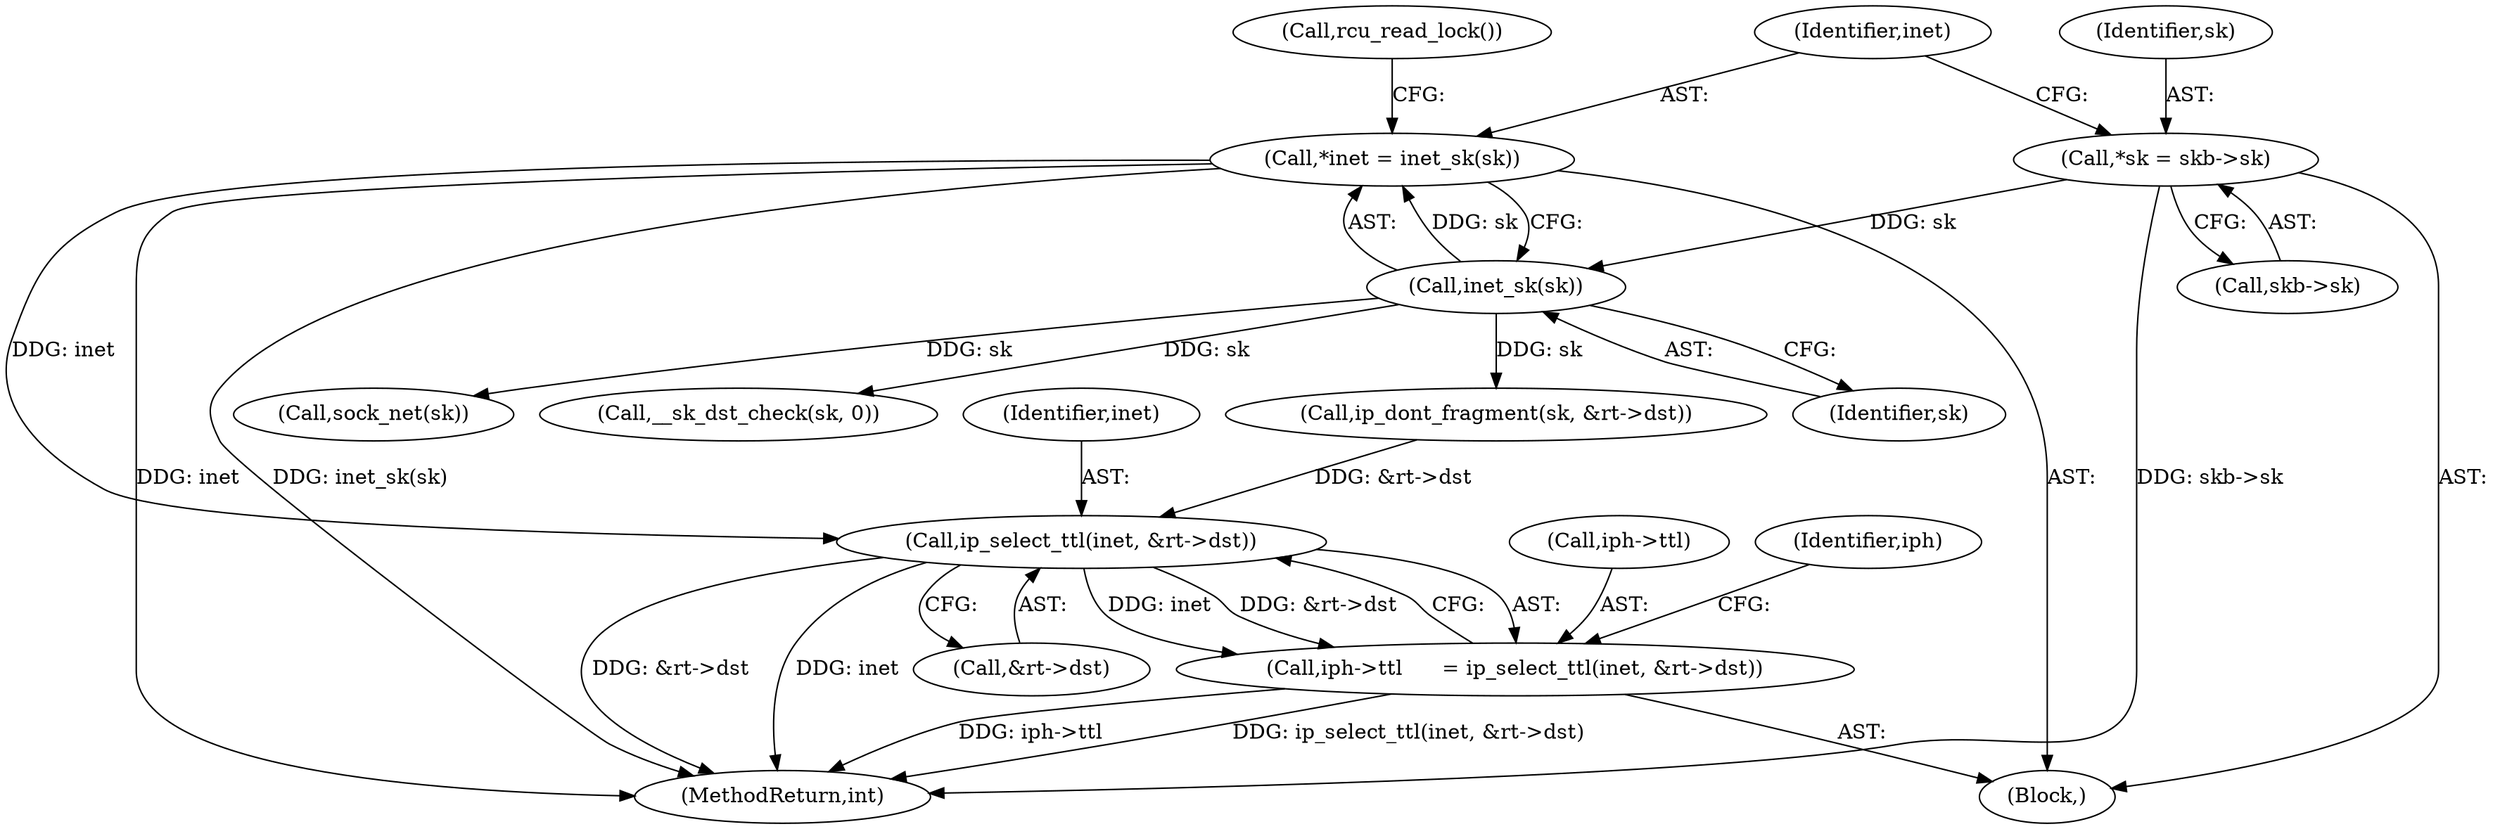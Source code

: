 digraph "0_linux_f6d8bd051c391c1c0458a30b2a7abcd939329259_22@pointer" {
"1000116" [label="(Call,*inet = inet_sk(sk))"];
"1000118" [label="(Call,inet_sk(sk))"];
"1000110" [label="(Call,*sk = skb->sk)"];
"1000297" [label="(Call,ip_select_ttl(inet, &rt->dst))"];
"1000293" [label="(Call,iph->ttl      = ip_select_ttl(inet, &rt->dst))"];
"1000119" [label="(Identifier,sk)"];
"1000108" [label="(Block,)"];
"1000271" [label="(Call,ip_dont_fragment(sk, &rt->dst))"];
"1000294" [label="(Call,iph->ttl)"];
"1000379" [label="(Call,sock_net(sk))"];
"1000297" [label="(Call,ip_select_ttl(inet, &rt->dst))"];
"1000299" [label="(Call,&rt->dst)"];
"1000110" [label="(Call,*sk = skb->sk)"];
"1000116" [label="(Call,*inet = inet_sk(sk))"];
"1000305" [label="(Identifier,iph)"];
"1000111" [label="(Identifier,sk)"];
"1000118" [label="(Call,inet_sk(sk))"];
"1000144" [label="(Call,__sk_dst_check(sk, 0))"];
"1000298" [label="(Identifier,inet)"];
"1000387" [label="(MethodReturn,int)"];
"1000293" [label="(Call,iph->ttl      = ip_select_ttl(inet, &rt->dst))"];
"1000112" [label="(Call,skb->sk)"];
"1000124" [label="(Call,rcu_read_lock())"];
"1000117" [label="(Identifier,inet)"];
"1000116" -> "1000108"  [label="AST: "];
"1000116" -> "1000118"  [label="CFG: "];
"1000117" -> "1000116"  [label="AST: "];
"1000118" -> "1000116"  [label="AST: "];
"1000124" -> "1000116"  [label="CFG: "];
"1000116" -> "1000387"  [label="DDG: inet"];
"1000116" -> "1000387"  [label="DDG: inet_sk(sk)"];
"1000118" -> "1000116"  [label="DDG: sk"];
"1000116" -> "1000297"  [label="DDG: inet"];
"1000118" -> "1000119"  [label="CFG: "];
"1000119" -> "1000118"  [label="AST: "];
"1000110" -> "1000118"  [label="DDG: sk"];
"1000118" -> "1000144"  [label="DDG: sk"];
"1000118" -> "1000271"  [label="DDG: sk"];
"1000118" -> "1000379"  [label="DDG: sk"];
"1000110" -> "1000108"  [label="AST: "];
"1000110" -> "1000112"  [label="CFG: "];
"1000111" -> "1000110"  [label="AST: "];
"1000112" -> "1000110"  [label="AST: "];
"1000117" -> "1000110"  [label="CFG: "];
"1000110" -> "1000387"  [label="DDG: skb->sk"];
"1000297" -> "1000293"  [label="AST: "];
"1000297" -> "1000299"  [label="CFG: "];
"1000298" -> "1000297"  [label="AST: "];
"1000299" -> "1000297"  [label="AST: "];
"1000293" -> "1000297"  [label="CFG: "];
"1000297" -> "1000387"  [label="DDG: &rt->dst"];
"1000297" -> "1000387"  [label="DDG: inet"];
"1000297" -> "1000293"  [label="DDG: inet"];
"1000297" -> "1000293"  [label="DDG: &rt->dst"];
"1000271" -> "1000297"  [label="DDG: &rt->dst"];
"1000293" -> "1000108"  [label="AST: "];
"1000294" -> "1000293"  [label="AST: "];
"1000305" -> "1000293"  [label="CFG: "];
"1000293" -> "1000387"  [label="DDG: ip_select_ttl(inet, &rt->dst)"];
"1000293" -> "1000387"  [label="DDG: iph->ttl"];
}
